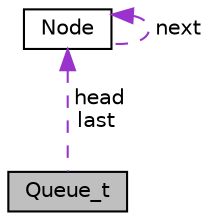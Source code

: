 digraph "Queue_t"
{
  edge [fontname="Helvetica",fontsize="10",labelfontname="Helvetica",labelfontsize="10"];
  node [fontname="Helvetica",fontsize="10",shape=record];
  Node1 [label="Queue_t",height=0.2,width=0.4,color="black", fillcolor="grey75", style="filled", fontcolor="black"];
  Node2 -> Node1 [dir="back",color="darkorchid3",fontsize="10",style="dashed",label=" head\nlast" ];
  Node2 [label="Node",height=0.2,width=0.4,color="black", fillcolor="white", style="filled",URL="$structNode.html",tooltip="contiene info di un nodo della coda "];
  Node2 -> Node2 [dir="back",color="darkorchid3",fontsize="10",style="dashed",label=" next" ];
}
